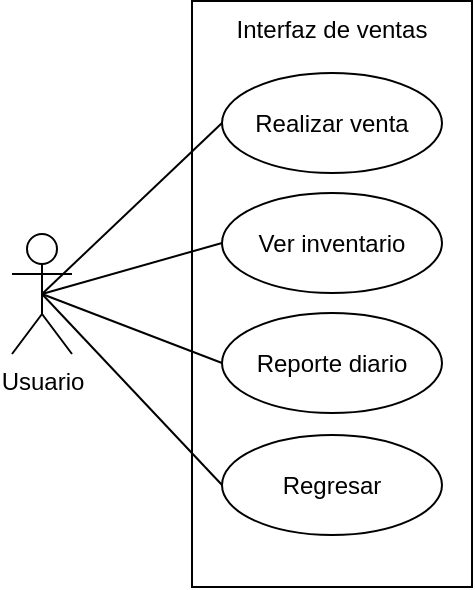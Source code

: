 <mxfile version="22.1.7" type="github">
  <diagram name="Página-1" id="cMRzL3-NW-OwN9MfLpKQ">
    <mxGraphModel dx="1050" dy="522" grid="1" gridSize="10" guides="1" tooltips="1" connect="1" arrows="1" fold="1" page="1" pageScale="1" pageWidth="1169" pageHeight="827" math="0" shadow="0">
      <root>
        <mxCell id="0" />
        <mxCell id="1" parent="0" />
        <mxCell id="x8vWO0qpcUhUxV6mQIF7-1" value="Usuario" style="shape=umlActor;verticalLabelPosition=bottom;verticalAlign=top;html=1;outlineConnect=0;fillColor=none;" parent="1" vertex="1">
          <mxGeometry x="170" y="238" width="30" height="60" as="geometry" />
        </mxCell>
        <mxCell id="x8vWO0qpcUhUxV6mQIF7-2" value="Interfaz de ventas" style="rounded=0;whiteSpace=wrap;html=1;fillColor=none;verticalAlign=top;" parent="1" vertex="1">
          <mxGeometry x="260" y="121.5" width="140" height="293" as="geometry" />
        </mxCell>
        <mxCell id="x8vWO0qpcUhUxV6mQIF7-3" value="Realizar venta" style="ellipse;whiteSpace=wrap;html=1;fillColor=none;" parent="1" vertex="1">
          <mxGeometry x="275" y="157.5" width="110" height="50" as="geometry" />
        </mxCell>
        <mxCell id="x8vWO0qpcUhUxV6mQIF7-4" value="Ver inventario" style="ellipse;whiteSpace=wrap;html=1;fillColor=none;" parent="1" vertex="1">
          <mxGeometry x="275" y="217.5" width="110" height="50" as="geometry" />
        </mxCell>
        <mxCell id="x8vWO0qpcUhUxV6mQIF7-5" value="Reporte diario" style="ellipse;whiteSpace=wrap;html=1;fillColor=none;spacingTop=1;" parent="1" vertex="1">
          <mxGeometry x="275" y="277.5" width="110" height="50" as="geometry" />
        </mxCell>
        <mxCell id="x8vWO0qpcUhUxV6mQIF7-6" value="" style="endArrow=none;html=1;rounded=0;exitX=0.5;exitY=0.5;exitDx=0;exitDy=0;exitPerimeter=0;entryX=0;entryY=0.5;entryDx=0;entryDy=0;" parent="1" source="x8vWO0qpcUhUxV6mQIF7-1" target="x8vWO0qpcUhUxV6mQIF7-3" edge="1">
          <mxGeometry width="50" height="50" relative="1" as="geometry">
            <mxPoint x="150" y="440" as="sourcePoint" />
            <mxPoint x="200" y="390" as="targetPoint" />
          </mxGeometry>
        </mxCell>
        <mxCell id="x8vWO0qpcUhUxV6mQIF7-7" value="" style="endArrow=none;html=1;rounded=0;exitX=0.5;exitY=0.5;exitDx=0;exitDy=0;exitPerimeter=0;entryX=0;entryY=0.5;entryDx=0;entryDy=0;" parent="1" source="x8vWO0qpcUhUxV6mQIF7-1" target="x8vWO0qpcUhUxV6mQIF7-4" edge="1">
          <mxGeometry width="50" height="50" relative="1" as="geometry">
            <mxPoint x="195" y="270" as="sourcePoint" />
            <mxPoint x="295" y="205" as="targetPoint" />
          </mxGeometry>
        </mxCell>
        <mxCell id="x8vWO0qpcUhUxV6mQIF7-8" value="" style="endArrow=none;html=1;rounded=0;entryX=0;entryY=0.5;entryDx=0;entryDy=0;exitX=0.5;exitY=0.5;exitDx=0;exitDy=0;exitPerimeter=0;" parent="1" source="x8vWO0qpcUhUxV6mQIF7-1" target="x8vWO0qpcUhUxV6mQIF7-5" edge="1">
          <mxGeometry width="50" height="50" relative="1" as="geometry">
            <mxPoint x="195" y="270" as="sourcePoint" />
            <mxPoint x="295" y="265" as="targetPoint" />
          </mxGeometry>
        </mxCell>
        <mxCell id="R5iUaqimGx2eMHDpcjb--1" value="Regresar" style="ellipse;whiteSpace=wrap;html=1;fillColor=none;" parent="1" vertex="1">
          <mxGeometry x="275" y="338.5" width="110" height="50" as="geometry" />
        </mxCell>
        <mxCell id="R5iUaqimGx2eMHDpcjb--3" value="" style="endArrow=none;html=1;rounded=0;entryX=0;entryY=0.5;entryDx=0;entryDy=0;exitX=0.5;exitY=0.5;exitDx=0;exitDy=0;exitPerimeter=0;" parent="1" source="x8vWO0qpcUhUxV6mQIF7-1" target="R5iUaqimGx2eMHDpcjb--1" edge="1">
          <mxGeometry width="50" height="50" relative="1" as="geometry">
            <mxPoint x="195" y="278" as="sourcePoint" />
            <mxPoint x="285" y="313" as="targetPoint" />
          </mxGeometry>
        </mxCell>
      </root>
    </mxGraphModel>
  </diagram>
</mxfile>
